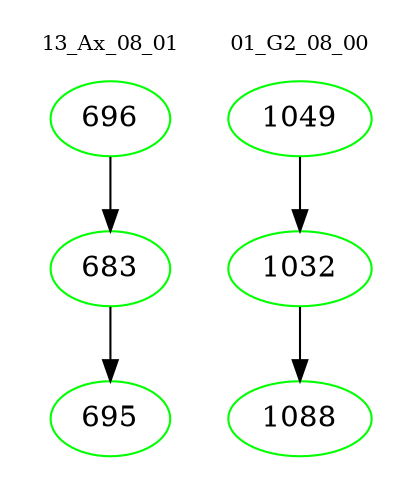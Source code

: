 digraph{
subgraph cluster_0 {
color = white
label = "13_Ax_08_01";
fontsize=10;
T0_696 [label="696", color="green"]
T0_696 -> T0_683 [color="black"]
T0_683 [label="683", color="green"]
T0_683 -> T0_695 [color="black"]
T0_695 [label="695", color="green"]
}
subgraph cluster_1 {
color = white
label = "01_G2_08_00";
fontsize=10;
T1_1049 [label="1049", color="green"]
T1_1049 -> T1_1032 [color="black"]
T1_1032 [label="1032", color="green"]
T1_1032 -> T1_1088 [color="black"]
T1_1088 [label="1088", color="green"]
}
}
